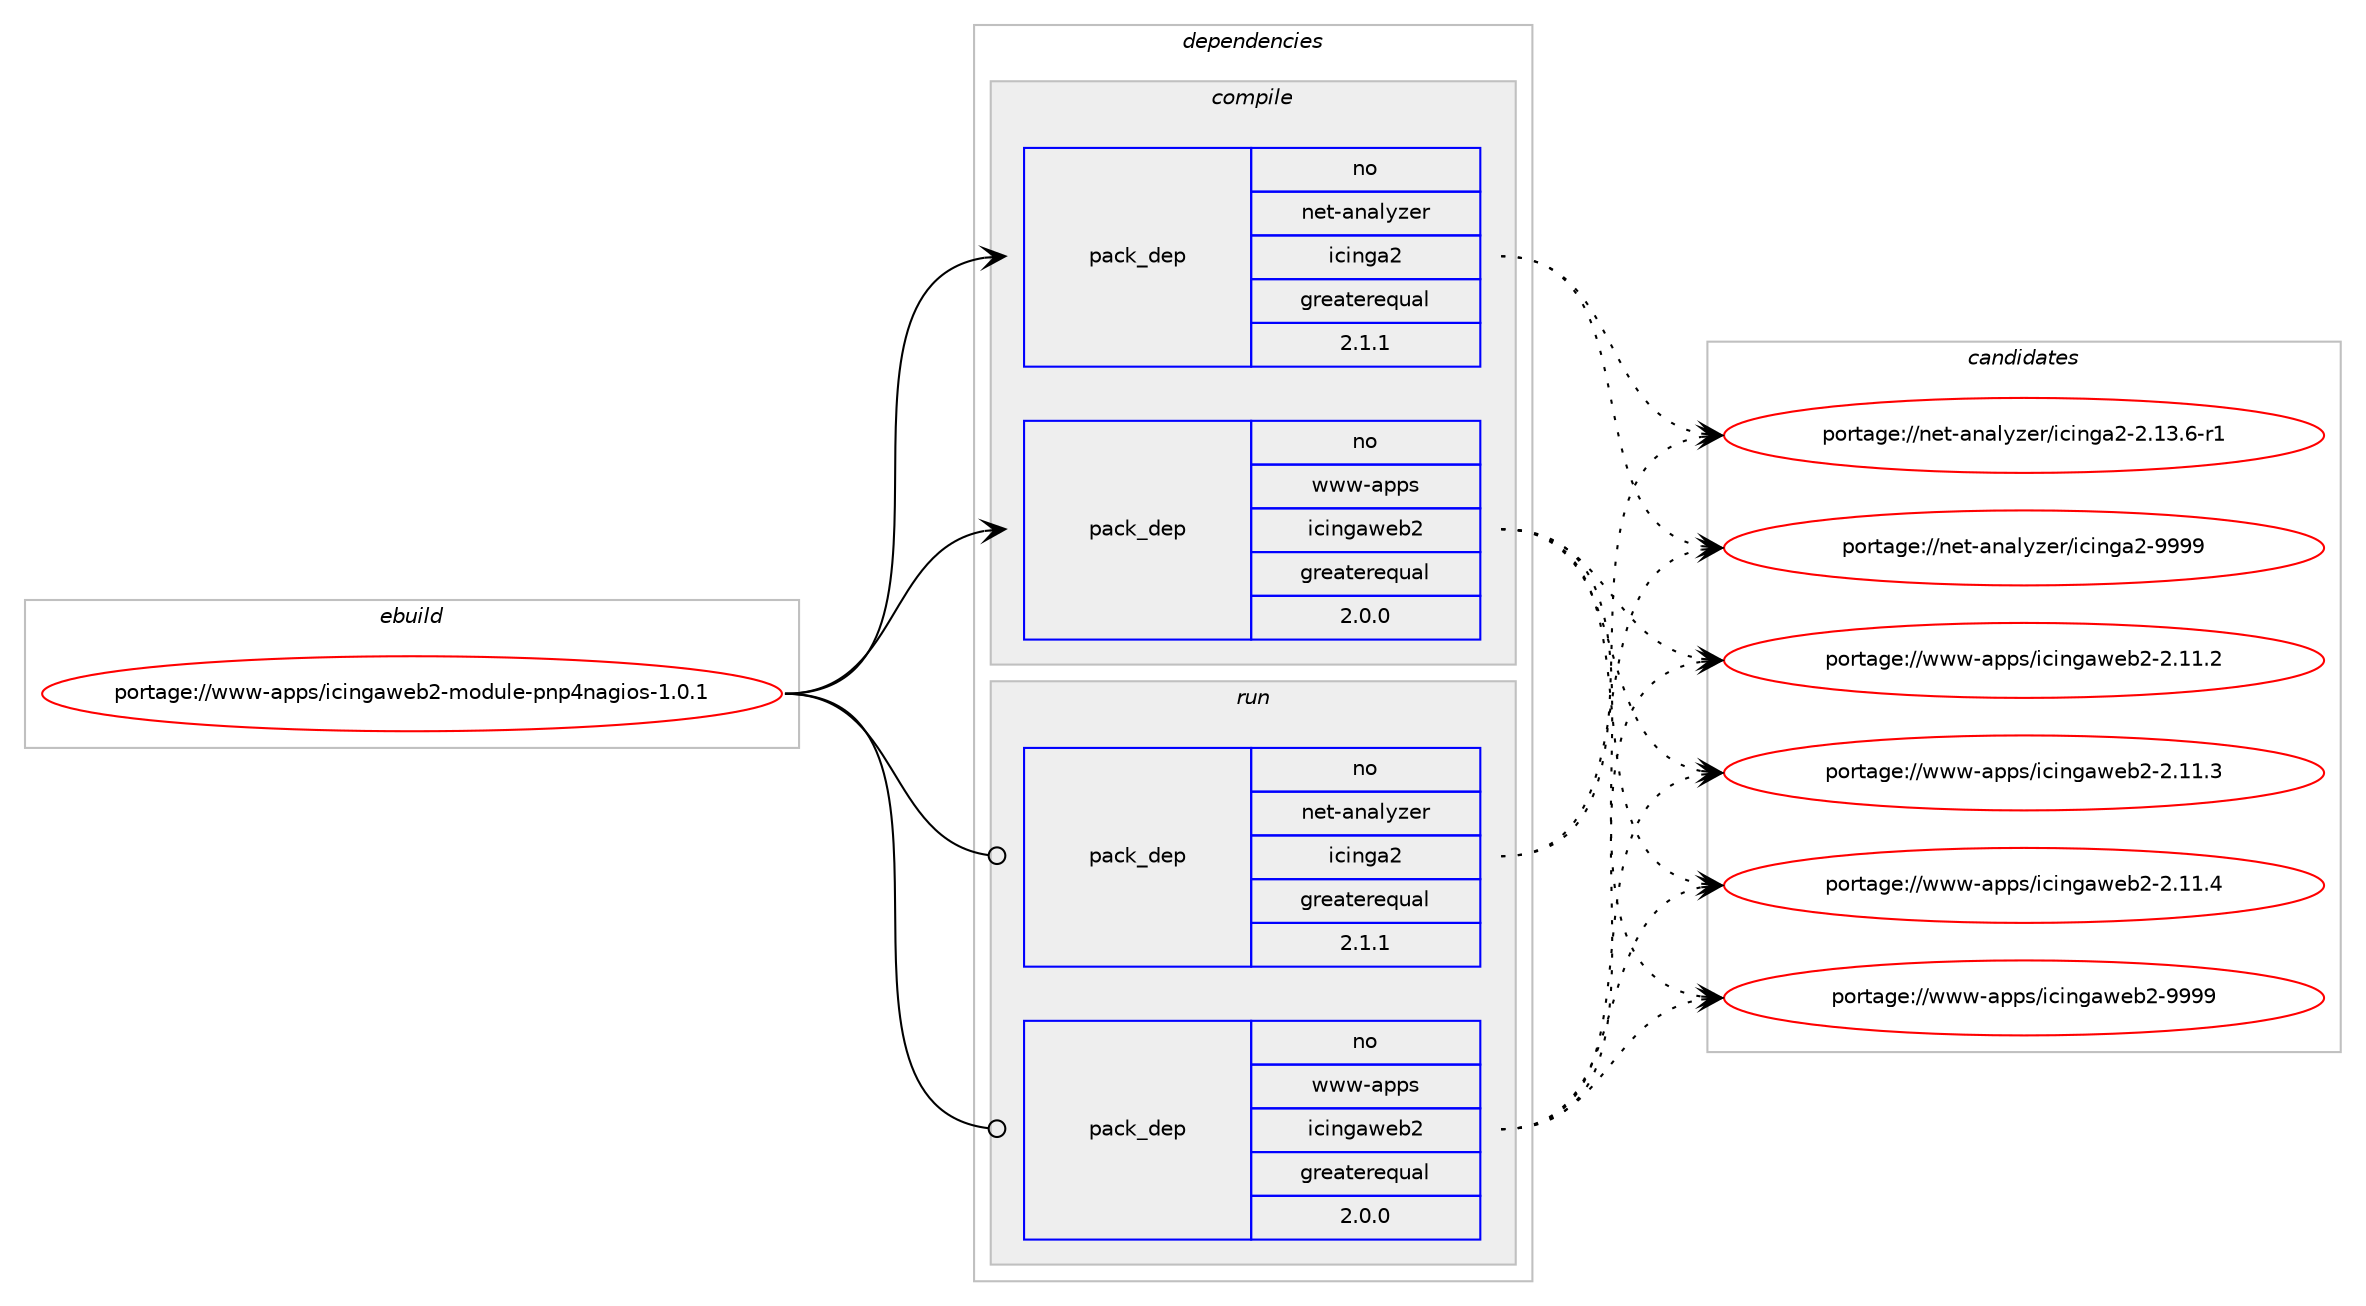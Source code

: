 digraph prolog {

# *************
# Graph options
# *************

newrank=true;
concentrate=true;
compound=true;
graph [rankdir=LR,fontname=Helvetica,fontsize=10,ranksep=1.5];#, ranksep=2.5, nodesep=0.2];
edge  [arrowhead=vee];
node  [fontname=Helvetica,fontsize=10];

# **********
# The ebuild
# **********

subgraph cluster_leftcol {
color=gray;
rank=same;
label=<<i>ebuild</i>>;
id [label="portage://www-apps/icingaweb2-module-pnp4nagios-1.0.1", color=red, width=4, href="../www-apps/icingaweb2-module-pnp4nagios-1.0.1.svg"];
}

# ****************
# The dependencies
# ****************

subgraph cluster_midcol {
color=gray;
label=<<i>dependencies</i>>;
subgraph cluster_compile {
fillcolor="#eeeeee";
style=filled;
label=<<i>compile</i>>;
subgraph pack346 {
dependency572 [label=<<TABLE BORDER="0" CELLBORDER="1" CELLSPACING="0" CELLPADDING="4" WIDTH="220"><TR><TD ROWSPAN="6" CELLPADDING="30">pack_dep</TD></TR><TR><TD WIDTH="110">no</TD></TR><TR><TD>net-analyzer</TD></TR><TR><TD>icinga2</TD></TR><TR><TD>greaterequal</TD></TR><TR><TD>2.1.1</TD></TR></TABLE>>, shape=none, color=blue];
}
id:e -> dependency572:w [weight=20,style="solid",arrowhead="vee"];
subgraph pack347 {
dependency573 [label=<<TABLE BORDER="0" CELLBORDER="1" CELLSPACING="0" CELLPADDING="4" WIDTH="220"><TR><TD ROWSPAN="6" CELLPADDING="30">pack_dep</TD></TR><TR><TD WIDTH="110">no</TD></TR><TR><TD>www-apps</TD></TR><TR><TD>icingaweb2</TD></TR><TR><TD>greaterequal</TD></TR><TR><TD>2.0.0</TD></TR></TABLE>>, shape=none, color=blue];
}
id:e -> dependency573:w [weight=20,style="solid",arrowhead="vee"];
}
subgraph cluster_compileandrun {
fillcolor="#eeeeee";
style=filled;
label=<<i>compile and run</i>>;
}
subgraph cluster_run {
fillcolor="#eeeeee";
style=filled;
label=<<i>run</i>>;
subgraph pack348 {
dependency574 [label=<<TABLE BORDER="0" CELLBORDER="1" CELLSPACING="0" CELLPADDING="4" WIDTH="220"><TR><TD ROWSPAN="6" CELLPADDING="30">pack_dep</TD></TR><TR><TD WIDTH="110">no</TD></TR><TR><TD>net-analyzer</TD></TR><TR><TD>icinga2</TD></TR><TR><TD>greaterequal</TD></TR><TR><TD>2.1.1</TD></TR></TABLE>>, shape=none, color=blue];
}
id:e -> dependency574:w [weight=20,style="solid",arrowhead="odot"];
subgraph pack349 {
dependency575 [label=<<TABLE BORDER="0" CELLBORDER="1" CELLSPACING="0" CELLPADDING="4" WIDTH="220"><TR><TD ROWSPAN="6" CELLPADDING="30">pack_dep</TD></TR><TR><TD WIDTH="110">no</TD></TR><TR><TD>www-apps</TD></TR><TR><TD>icingaweb2</TD></TR><TR><TD>greaterequal</TD></TR><TR><TD>2.0.0</TD></TR></TABLE>>, shape=none, color=blue];
}
id:e -> dependency575:w [weight=20,style="solid",arrowhead="odot"];
}
}

# **************
# The candidates
# **************

subgraph cluster_choices {
rank=same;
color=gray;
label=<<i>candidates</i>>;

subgraph choice346 {
color=black;
nodesep=1;
choice11010111645971109710812112210111447105991051101039750455046495146544511449 [label="portage://net-analyzer/icinga2-2.13.6-r1", color=red, width=4,href="../net-analyzer/icinga2-2.13.6-r1.svg"];
choice110101116459711097108121122101114471059910511010397504557575757 [label="portage://net-analyzer/icinga2-9999", color=red, width=4,href="../net-analyzer/icinga2-9999.svg"];
dependency572:e -> choice11010111645971109710812112210111447105991051101039750455046495146544511449:w [style=dotted,weight="100"];
dependency572:e -> choice110101116459711097108121122101114471059910511010397504557575757:w [style=dotted,weight="100"];
}
subgraph choice347 {
color=black;
nodesep=1;
choice1191191194597112112115471059910511010397119101985045504649494650 [label="portage://www-apps/icingaweb2-2.11.2", color=red, width=4,href="../www-apps/icingaweb2-2.11.2.svg"];
choice1191191194597112112115471059910511010397119101985045504649494651 [label="portage://www-apps/icingaweb2-2.11.3", color=red, width=4,href="../www-apps/icingaweb2-2.11.3.svg"];
choice1191191194597112112115471059910511010397119101985045504649494652 [label="portage://www-apps/icingaweb2-2.11.4", color=red, width=4,href="../www-apps/icingaweb2-2.11.4.svg"];
choice119119119459711211211547105991051101039711910198504557575757 [label="portage://www-apps/icingaweb2-9999", color=red, width=4,href="../www-apps/icingaweb2-9999.svg"];
dependency573:e -> choice1191191194597112112115471059910511010397119101985045504649494650:w [style=dotted,weight="100"];
dependency573:e -> choice1191191194597112112115471059910511010397119101985045504649494651:w [style=dotted,weight="100"];
dependency573:e -> choice1191191194597112112115471059910511010397119101985045504649494652:w [style=dotted,weight="100"];
dependency573:e -> choice119119119459711211211547105991051101039711910198504557575757:w [style=dotted,weight="100"];
}
subgraph choice348 {
color=black;
nodesep=1;
choice11010111645971109710812112210111447105991051101039750455046495146544511449 [label="portage://net-analyzer/icinga2-2.13.6-r1", color=red, width=4,href="../net-analyzer/icinga2-2.13.6-r1.svg"];
choice110101116459711097108121122101114471059910511010397504557575757 [label="portage://net-analyzer/icinga2-9999", color=red, width=4,href="../net-analyzer/icinga2-9999.svg"];
dependency574:e -> choice11010111645971109710812112210111447105991051101039750455046495146544511449:w [style=dotted,weight="100"];
dependency574:e -> choice110101116459711097108121122101114471059910511010397504557575757:w [style=dotted,weight="100"];
}
subgraph choice349 {
color=black;
nodesep=1;
choice1191191194597112112115471059910511010397119101985045504649494650 [label="portage://www-apps/icingaweb2-2.11.2", color=red, width=4,href="../www-apps/icingaweb2-2.11.2.svg"];
choice1191191194597112112115471059910511010397119101985045504649494651 [label="portage://www-apps/icingaweb2-2.11.3", color=red, width=4,href="../www-apps/icingaweb2-2.11.3.svg"];
choice1191191194597112112115471059910511010397119101985045504649494652 [label="portage://www-apps/icingaweb2-2.11.4", color=red, width=4,href="../www-apps/icingaweb2-2.11.4.svg"];
choice119119119459711211211547105991051101039711910198504557575757 [label="portage://www-apps/icingaweb2-9999", color=red, width=4,href="../www-apps/icingaweb2-9999.svg"];
dependency575:e -> choice1191191194597112112115471059910511010397119101985045504649494650:w [style=dotted,weight="100"];
dependency575:e -> choice1191191194597112112115471059910511010397119101985045504649494651:w [style=dotted,weight="100"];
dependency575:e -> choice1191191194597112112115471059910511010397119101985045504649494652:w [style=dotted,weight="100"];
dependency575:e -> choice119119119459711211211547105991051101039711910198504557575757:w [style=dotted,weight="100"];
}
}

}
